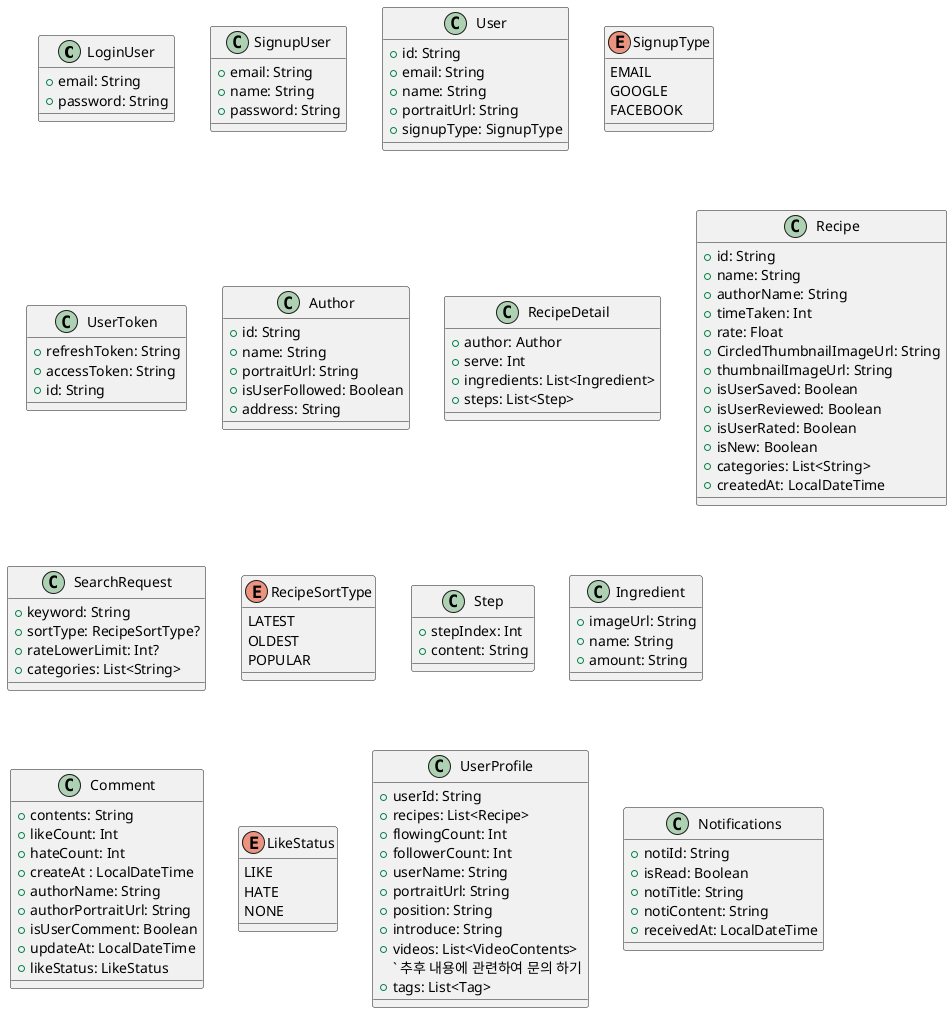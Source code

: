 @startuml

class LoginUser {
    + email: String
    + password: String
}

class SignupUser {
    + email: String
    + name: String
    + password: String
}

class User {
    + id: String
    + email: String
    + name: String
    + portraitUrl: String
    + signupType: SignupType
}

enum SignupType {
    EMAIL
    GOOGLE
    FACEBOOK
}

' SecurePref 에 넣어 두고 로그인 인증 시 필요할 때만 꺼내서 사용 후 메모리 에서 삭제 할 것
' 유저 객체와 토큰 객체는 분리 하여 사용 한다. (최소한의 보안))
class UserToken {
    + refreshToken: String
    + accessToken: String
    + id: String
}

class Author {
    + id: String
    + name: String
    + portraitUrl: String
    + isUserFollowed: Boolean
    + address: String
}

class RecipeDetail {
    + author: Author
    + serve: Int
    + ingredients: List<Ingredient>
    + steps: List<Step>
}

class Recipe {
    + id: String
    + name: String
    + authorName: String
    ' 레시피의 총 소요 시간 (분)
    + timeTaken: Int
    + rate: Float
    + CircledThumbnailImageUrl: String
    + thumbnailImageUrl: String
    + isUserSaved: Boolean
    + isUserReviewed: Boolean
    + isUserRated: Boolean
    + isNew: Boolean
    + categories: List<String>
    + createdAt: LocalDateTime
}

' 검색 기능을 사용할 메서드를 위한 객체
class SearchRequest {
    + keyword: String
    ' 좋아요 갯수가 같을 때 같은 애들 끼리 정렬 방식은?
    + sortType: RecipeSortType?
    + rateLowerLimit: Int?
    + categories: List<String>

}

enum RecipeSortType {
    LATEST
    OLDEST
    POPULAR
}

class Step {
    + stepIndex: Int
    + content: String
}

class Ingredient {
    + imageUrl: String
    + name: String
    ' (g) 단위
    + amount: String
}

class Comment {
    + contents: String
    + likeCount: Int
    + hateCount: Int
    + createAt : LocalDateTime
    + authorName: String
    + authorPortraitUrl: String
    + isUserComment: Boolean
    + updateAt: LocalDateTime
    + likeStatus: LikeStatus
}

enum LikeStatus {
    LIKE
    HATE
    NONE
}

class UserProfile {
    + userId: String
    + recipes: List<Recipe>
    + flowingCount: Int
    + followerCount: Int
    + userName: String
    + portraitUrl: String
    + position: String
    + introduce: String
    + videos: List<VideoContents>
    ` 추후 내용에 관련하여 문의 하기
    + tags: List<Tag>
}

class Notifications {
    + notiId: String
    + isRead: Boolean
    + notiTitle: String
    + notiContent: String
    + receivedAt: LocalDateTime
}
@enduml